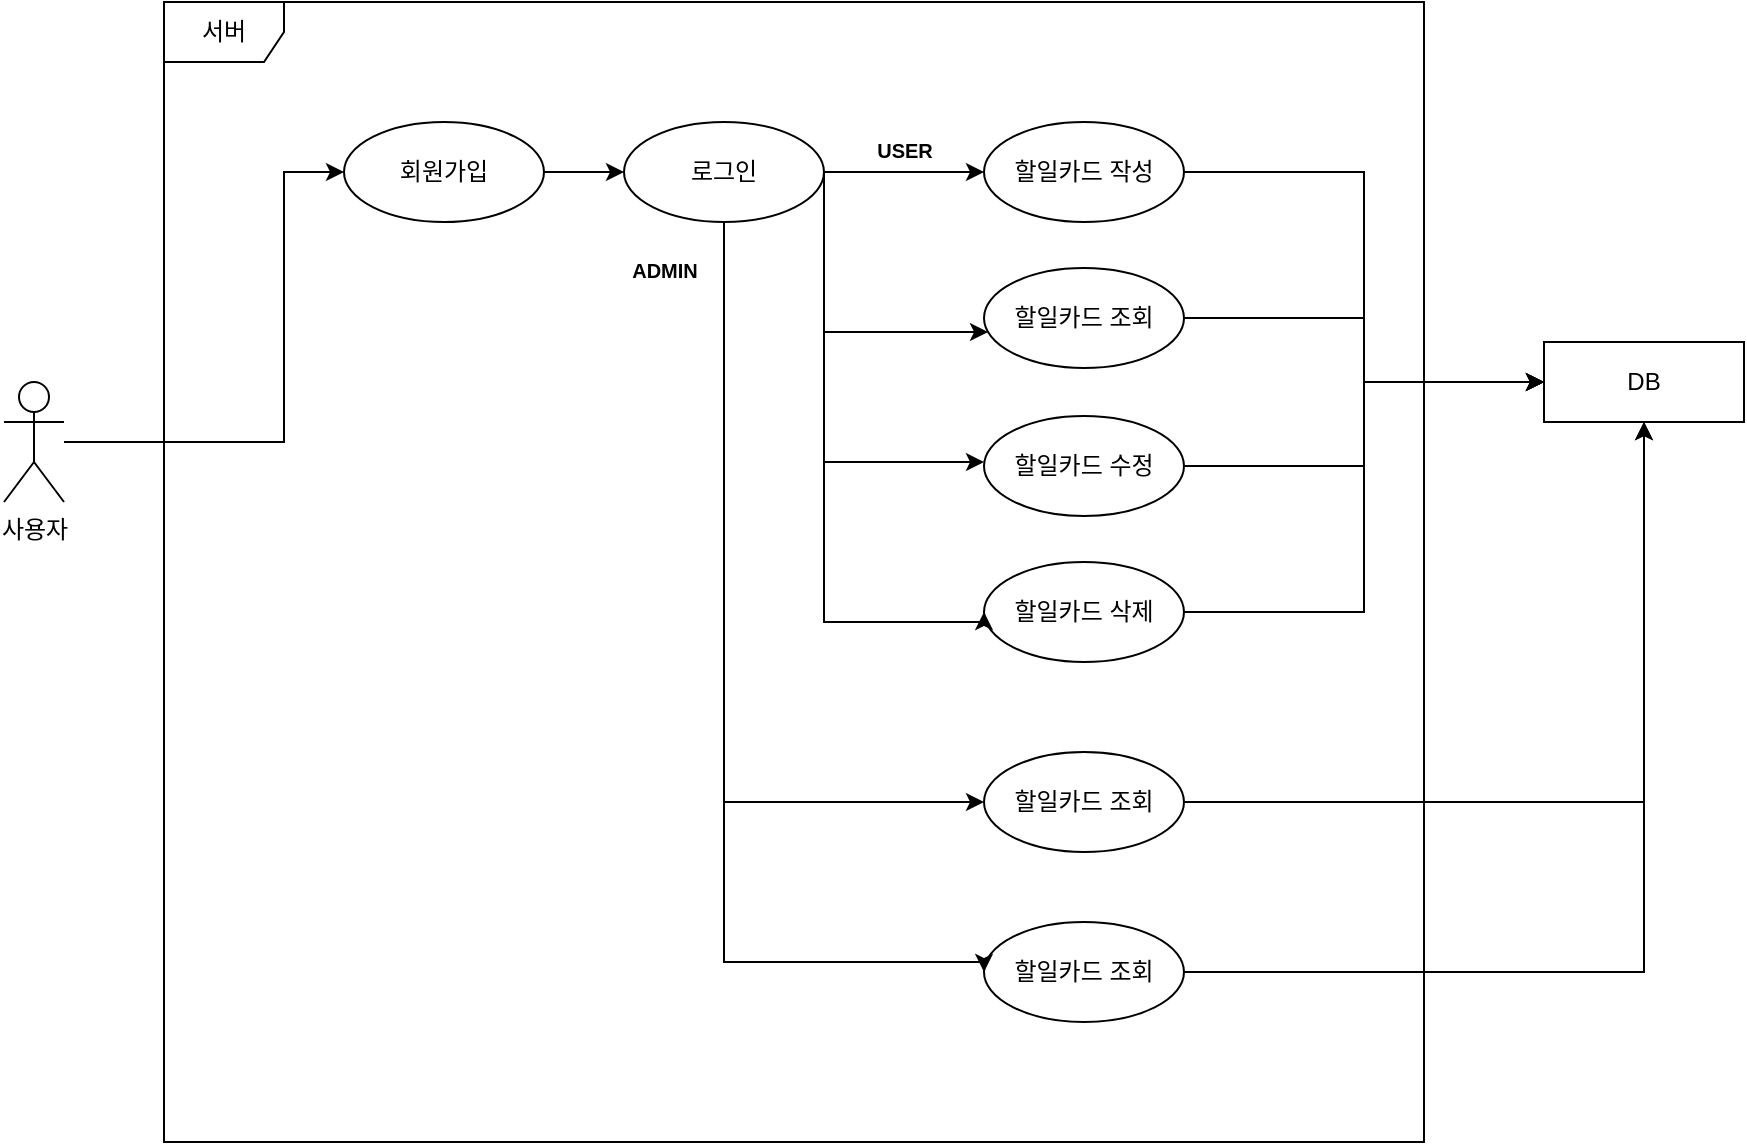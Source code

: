 <mxfile version="22.1.3" type="github">
  <diagram name="페이지-1" id="ticp64uH2De2bn5q1VQZ">
    <mxGraphModel dx="1307" dy="748" grid="1" gridSize="10" guides="1" tooltips="1" connect="1" arrows="1" fold="1" page="1" pageScale="1" pageWidth="827" pageHeight="1169" math="0" shadow="0">
      <root>
        <mxCell id="0" />
        <mxCell id="1" parent="0" />
        <mxCell id="y6zqrrbBNC9JIQKtpgTq-7" value="" style="edgeStyle=orthogonalEdgeStyle;rounded=0;orthogonalLoop=1;jettySize=auto;html=1;entryX=0;entryY=0.5;entryDx=0;entryDy=0;" edge="1" parent="1" source="y6zqrrbBNC9JIQKtpgTq-1" target="y6zqrrbBNC9JIQKtpgTq-5">
          <mxGeometry relative="1" as="geometry">
            <Array as="points">
              <mxPoint x="140" y="400" />
              <mxPoint x="140" y="265" />
            </Array>
          </mxGeometry>
        </mxCell>
        <mxCell id="y6zqrrbBNC9JIQKtpgTq-1" value="사용자" style="shape=umlActor;verticalLabelPosition=bottom;verticalAlign=top;html=1;outlineConnect=0;" vertex="1" parent="1">
          <mxGeometry y="370" width="30" height="60" as="geometry" />
        </mxCell>
        <mxCell id="y6zqrrbBNC9JIQKtpgTq-4" value="서버" style="shape=umlFrame;whiteSpace=wrap;html=1;pointerEvents=0;" vertex="1" parent="1">
          <mxGeometry x="80" y="180" width="630" height="570" as="geometry" />
        </mxCell>
        <mxCell id="y6zqrrbBNC9JIQKtpgTq-8" value="" style="edgeStyle=orthogonalEdgeStyle;rounded=0;orthogonalLoop=1;jettySize=auto;html=1;" edge="1" parent="1" source="y6zqrrbBNC9JIQKtpgTq-5" target="y6zqrrbBNC9JIQKtpgTq-6">
          <mxGeometry relative="1" as="geometry" />
        </mxCell>
        <mxCell id="y6zqrrbBNC9JIQKtpgTq-5" value="회원가입" style="ellipse;whiteSpace=wrap;html=1;" vertex="1" parent="1">
          <mxGeometry x="170" y="240" width="100" height="50" as="geometry" />
        </mxCell>
        <mxCell id="y6zqrrbBNC9JIQKtpgTq-10" value="" style="edgeStyle=orthogonalEdgeStyle;rounded=0;orthogonalLoop=1;jettySize=auto;html=1;" edge="1" parent="1" source="y6zqrrbBNC9JIQKtpgTq-6" target="y6zqrrbBNC9JIQKtpgTq-9">
          <mxGeometry relative="1" as="geometry" />
        </mxCell>
        <mxCell id="y6zqrrbBNC9JIQKtpgTq-12" value="" style="edgeStyle=orthogonalEdgeStyle;rounded=0;orthogonalLoop=1;jettySize=auto;html=1;exitX=1;exitY=0.5;exitDx=0;exitDy=0;" edge="1" parent="1" source="y6zqrrbBNC9JIQKtpgTq-6" target="y6zqrrbBNC9JIQKtpgTq-11">
          <mxGeometry relative="1" as="geometry">
            <Array as="points">
              <mxPoint x="410" y="345" />
            </Array>
          </mxGeometry>
        </mxCell>
        <mxCell id="y6zqrrbBNC9JIQKtpgTq-31" value="" style="edgeStyle=orthogonalEdgeStyle;rounded=0;orthogonalLoop=1;jettySize=auto;html=1;entryX=0;entryY=0.5;entryDx=0;entryDy=0;" edge="1" parent="1" source="y6zqrrbBNC9JIQKtpgTq-6" target="y6zqrrbBNC9JIQKtpgTq-27">
          <mxGeometry relative="1" as="geometry">
            <mxPoint x="360" y="365.0" as="targetPoint" />
            <Array as="points">
              <mxPoint x="360" y="580" />
            </Array>
          </mxGeometry>
        </mxCell>
        <mxCell id="y6zqrrbBNC9JIQKtpgTq-6" value="로그인" style="ellipse;whiteSpace=wrap;html=1;" vertex="1" parent="1">
          <mxGeometry x="310" y="240" width="100" height="50" as="geometry" />
        </mxCell>
        <mxCell id="y6zqrrbBNC9JIQKtpgTq-23" value="" style="edgeStyle=orthogonalEdgeStyle;rounded=0;orthogonalLoop=1;jettySize=auto;html=1;entryX=0;entryY=0.5;entryDx=0;entryDy=0;" edge="1" parent="1" source="y6zqrrbBNC9JIQKtpgTq-9" target="y6zqrrbBNC9JIQKtpgTq-21">
          <mxGeometry relative="1" as="geometry">
            <mxPoint x="680.0" y="265.0" as="targetPoint" />
          </mxGeometry>
        </mxCell>
        <mxCell id="y6zqrrbBNC9JIQKtpgTq-9" value="할일카드 작성" style="ellipse;whiteSpace=wrap;html=1;" vertex="1" parent="1">
          <mxGeometry x="490" y="240" width="100" height="50" as="geometry" />
        </mxCell>
        <mxCell id="y6zqrrbBNC9JIQKtpgTq-11" value="할일카드 조회" style="ellipse;whiteSpace=wrap;html=1;" vertex="1" parent="1">
          <mxGeometry x="490" y="313" width="100" height="50" as="geometry" />
        </mxCell>
        <mxCell id="y6zqrrbBNC9JIQKtpgTq-13" value="할일카드 수정" style="ellipse;whiteSpace=wrap;html=1;" vertex="1" parent="1">
          <mxGeometry x="490" y="387" width="100" height="50" as="geometry" />
        </mxCell>
        <mxCell id="y6zqrrbBNC9JIQKtpgTq-15" value="할일카드 삭제" style="ellipse;whiteSpace=wrap;html=1;" vertex="1" parent="1">
          <mxGeometry x="490" y="460" width="100" height="50" as="geometry" />
        </mxCell>
        <mxCell id="y6zqrrbBNC9JIQKtpgTq-17" value="" style="edgeStyle=orthogonalEdgeStyle;rounded=0;orthogonalLoop=1;jettySize=auto;html=1;" edge="1" parent="1">
          <mxGeometry relative="1" as="geometry">
            <mxPoint x="410" y="330" as="sourcePoint" />
            <mxPoint x="490" y="410" as="targetPoint" />
            <Array as="points">
              <mxPoint x="410" y="410" />
            </Array>
          </mxGeometry>
        </mxCell>
        <mxCell id="y6zqrrbBNC9JIQKtpgTq-18" style="edgeStyle=orthogonalEdgeStyle;rounded=0;orthogonalLoop=1;jettySize=auto;html=1;exitX=0.5;exitY=1;exitDx=0;exitDy=0;" edge="1" parent="1" source="y6zqrrbBNC9JIQKtpgTq-15" target="y6zqrrbBNC9JIQKtpgTq-15">
          <mxGeometry relative="1" as="geometry" />
        </mxCell>
        <mxCell id="y6zqrrbBNC9JIQKtpgTq-19" value="" style="edgeStyle=orthogonalEdgeStyle;rounded=0;orthogonalLoop=1;jettySize=auto;html=1;entryX=0;entryY=0.5;entryDx=0;entryDy=0;" edge="1" parent="1" target="y6zqrrbBNC9JIQKtpgTq-15">
          <mxGeometry relative="1" as="geometry">
            <mxPoint x="410" y="410" as="sourcePoint" />
            <mxPoint x="490" y="490" as="targetPoint" />
            <Array as="points">
              <mxPoint x="410" y="490" />
              <mxPoint x="490" y="490" />
            </Array>
          </mxGeometry>
        </mxCell>
        <mxCell id="y6zqrrbBNC9JIQKtpgTq-21" value="DB" style="whiteSpace=wrap;html=1;align=center;" vertex="1" parent="1">
          <mxGeometry x="770" y="350" width="100" height="40" as="geometry" />
        </mxCell>
        <mxCell id="y6zqrrbBNC9JIQKtpgTq-24" value="" style="edgeStyle=orthogonalEdgeStyle;rounded=0;orthogonalLoop=1;jettySize=auto;html=1;entryX=0;entryY=0.5;entryDx=0;entryDy=0;exitX=1;exitY=0.5;exitDx=0;exitDy=0;" edge="1" parent="1" source="y6zqrrbBNC9JIQKtpgTq-11" target="y6zqrrbBNC9JIQKtpgTq-21">
          <mxGeometry relative="1" as="geometry">
            <mxPoint x="680.0" y="265.0" as="targetPoint" />
          </mxGeometry>
        </mxCell>
        <mxCell id="y6zqrrbBNC9JIQKtpgTq-25" value="" style="edgeStyle=orthogonalEdgeStyle;rounded=0;orthogonalLoop=1;jettySize=auto;html=1;entryX=0;entryY=0.5;entryDx=0;entryDy=0;exitX=1;exitY=0.5;exitDx=0;exitDy=0;" edge="1" parent="1" source="y6zqrrbBNC9JIQKtpgTq-13" target="y6zqrrbBNC9JIQKtpgTq-21">
          <mxGeometry relative="1" as="geometry">
            <mxPoint x="680.0" y="265.0" as="targetPoint" />
          </mxGeometry>
        </mxCell>
        <mxCell id="y6zqrrbBNC9JIQKtpgTq-26" value="" style="edgeStyle=orthogonalEdgeStyle;rounded=0;orthogonalLoop=1;jettySize=auto;html=1;entryX=0;entryY=0.5;entryDx=0;entryDy=0;exitX=1;exitY=0.5;exitDx=0;exitDy=0;" edge="1" parent="1" source="y6zqrrbBNC9JIQKtpgTq-15" target="y6zqrrbBNC9JIQKtpgTq-21">
          <mxGeometry relative="1" as="geometry">
            <mxPoint x="680.0" y="265.0" as="targetPoint" />
          </mxGeometry>
        </mxCell>
        <mxCell id="y6zqrrbBNC9JIQKtpgTq-36" value="" style="edgeStyle=orthogonalEdgeStyle;rounded=0;orthogonalLoop=1;jettySize=auto;html=1;" edge="1" parent="1" source="y6zqrrbBNC9JIQKtpgTq-27" target="y6zqrrbBNC9JIQKtpgTq-21">
          <mxGeometry relative="1" as="geometry">
            <mxPoint x="680.0" y="580" as="targetPoint" />
          </mxGeometry>
        </mxCell>
        <mxCell id="y6zqrrbBNC9JIQKtpgTq-27" value="할일카드 조회" style="ellipse;whiteSpace=wrap;html=1;" vertex="1" parent="1">
          <mxGeometry x="490" y="555" width="100" height="50" as="geometry" />
        </mxCell>
        <mxCell id="y6zqrrbBNC9JIQKtpgTq-28" value="할일카드 조회" style="ellipse;whiteSpace=wrap;html=1;" vertex="1" parent="1">
          <mxGeometry x="490" y="640" width="100" height="50" as="geometry" />
        </mxCell>
        <mxCell id="y6zqrrbBNC9JIQKtpgTq-32" value="" style="edgeStyle=orthogonalEdgeStyle;rounded=0;orthogonalLoop=1;jettySize=auto;html=1;entryX=0;entryY=0.5;entryDx=0;entryDy=0;" edge="1" parent="1" source="y6zqrrbBNC9JIQKtpgTq-6" target="y6zqrrbBNC9JIQKtpgTq-28">
          <mxGeometry relative="1" as="geometry">
            <mxPoint x="360" y="365.0" as="targetPoint" />
            <Array as="points">
              <mxPoint x="360" y="660" />
              <mxPoint x="490" y="660" />
            </Array>
          </mxGeometry>
        </mxCell>
        <mxCell id="y6zqrrbBNC9JIQKtpgTq-33" value="&lt;font style=&quot;font-size: 10px;&quot;&gt;USER&lt;/font&gt;" style="text;strokeColor=none;fillColor=none;html=1;fontSize=24;fontStyle=1;verticalAlign=middle;align=center;" vertex="1" parent="1">
          <mxGeometry x="420" y="240" width="60" height="20" as="geometry" />
        </mxCell>
        <mxCell id="y6zqrrbBNC9JIQKtpgTq-34" value="&lt;font style=&quot;font-size: 10px;&quot;&gt;ADMIN&lt;/font&gt;" style="text;strokeColor=none;fillColor=none;html=1;fontSize=24;fontStyle=1;verticalAlign=middle;align=center;" vertex="1" parent="1">
          <mxGeometry x="300" y="300" width="60" height="20" as="geometry" />
        </mxCell>
        <mxCell id="y6zqrrbBNC9JIQKtpgTq-37" value="" style="edgeStyle=orthogonalEdgeStyle;rounded=0;orthogonalLoop=1;jettySize=auto;html=1;exitX=1;exitY=0.5;exitDx=0;exitDy=0;" edge="1" parent="1" source="y6zqrrbBNC9JIQKtpgTq-28" target="y6zqrrbBNC9JIQKtpgTq-21">
          <mxGeometry relative="1" as="geometry">
            <mxPoint x="680.0" y="580" as="targetPoint" />
          </mxGeometry>
        </mxCell>
      </root>
    </mxGraphModel>
  </diagram>
</mxfile>
